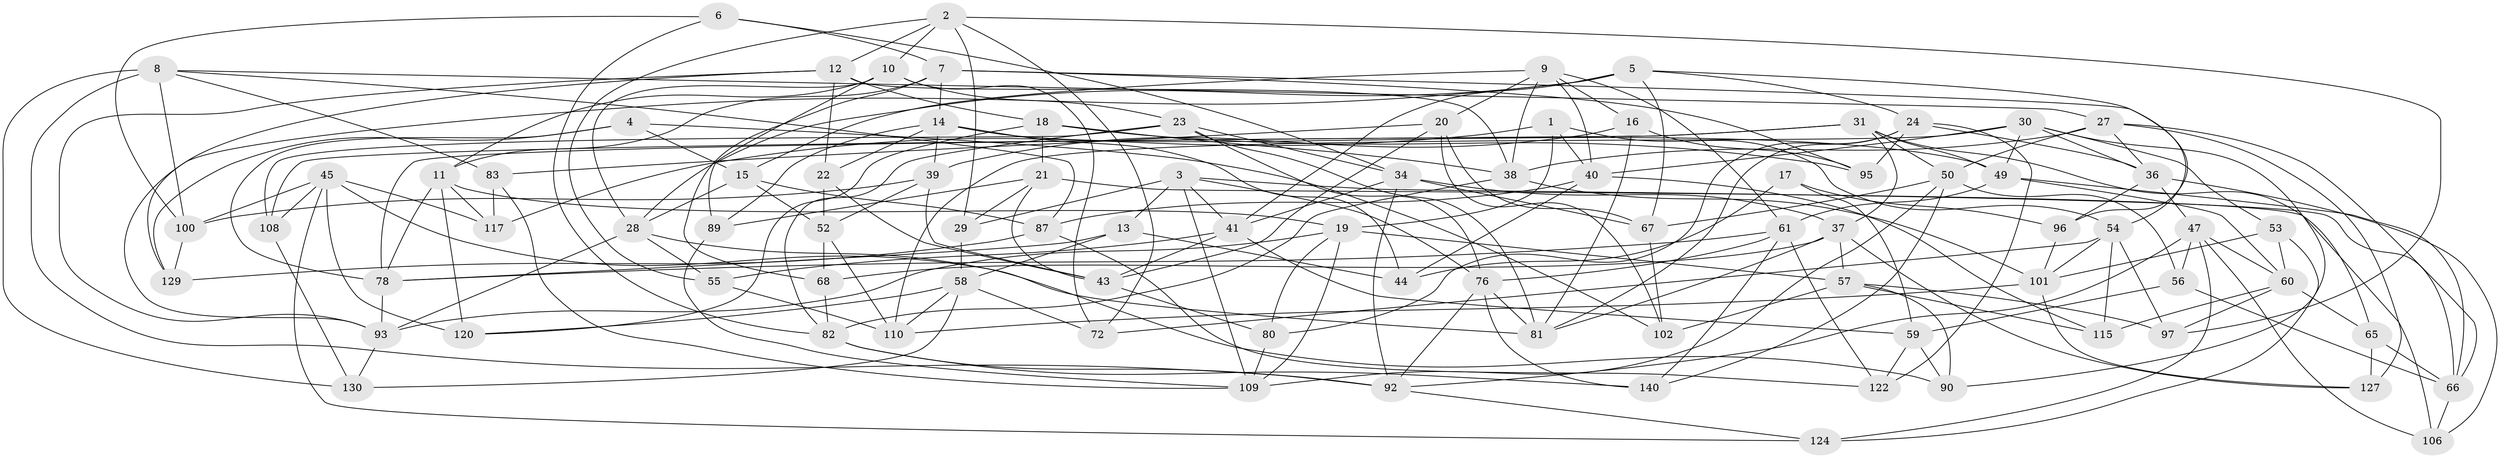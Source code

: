 // Generated by graph-tools (version 1.1) at 2025/24/03/03/25 07:24:26]
// undirected, 87 vertices, 221 edges
graph export_dot {
graph [start="1"]
  node [color=gray90,style=filled];
  1;
  2 [super="+25"];
  3 [super="+62"];
  4;
  5 [super="+111"];
  6;
  7 [super="+86"];
  8 [super="+26"];
  9 [super="+73"];
  10 [super="+64"];
  11 [super="+125"];
  12 [super="+48"];
  13;
  14 [super="+63"];
  15 [super="+35"];
  16;
  17;
  18 [super="+113"];
  19 [super="+88"];
  20 [super="+98"];
  21 [super="+133"];
  22;
  23 [super="+126"];
  24 [super="+74"];
  27 [super="+42"];
  28 [super="+32"];
  29;
  30 [super="+33"];
  31 [super="+46"];
  34 [super="+91"];
  36 [super="+94"];
  37 [super="+121"];
  38 [super="+71"];
  39 [super="+70"];
  40 [super="+135"];
  41 [super="+134"];
  43 [super="+51"];
  44;
  45 [super="+123"];
  47 [super="+119"];
  49 [super="+107"];
  50 [super="+105"];
  52 [super="+118"];
  53;
  54 [super="+131"];
  55;
  56;
  57 [super="+77"];
  58 [super="+132"];
  59 [super="+75"];
  60 [super="+103"];
  61 [super="+85"];
  65;
  66 [super="+137"];
  67 [super="+69"];
  68;
  72;
  76 [super="+84"];
  78 [super="+79"];
  80;
  81 [super="+112"];
  82 [super="+138"];
  83;
  87 [super="+128"];
  89;
  90;
  92 [super="+139"];
  93 [super="+99"];
  95;
  96;
  97;
  100 [super="+114"];
  101 [super="+104"];
  102;
  106;
  108;
  109 [super="+136"];
  110 [super="+116"];
  115;
  117;
  120;
  122;
  124;
  127;
  129;
  130;
  140;
  1 -- 54;
  1 -- 40;
  1 -- 117;
  1 -- 19;
  2 -- 10;
  2 -- 29;
  2 -- 72;
  2 -- 97;
  2 -- 12;
  2 -- 55;
  3 -- 13;
  3 -- 109;
  3 -- 66;
  3 -- 29;
  3 -- 76;
  3 -- 41;
  4 -- 78;
  4 -- 102;
  4 -- 129;
  4 -- 15;
  5 -- 28;
  5 -- 96;
  5 -- 24;
  5 -- 67;
  5 -- 93;
  5 -- 41;
  6 -- 34;
  6 -- 7;
  6 -- 100;
  6 -- 82;
  7 -- 11;
  7 -- 95;
  7 -- 54;
  7 -- 68;
  7 -- 14;
  8 -- 83;
  8 -- 130;
  8 -- 100;
  8 -- 27;
  8 -- 92;
  8 -- 87;
  9 -- 40;
  9 -- 15;
  9 -- 61;
  9 -- 16;
  9 -- 20;
  9 -- 38;
  10 -- 89;
  10 -- 11;
  10 -- 72;
  10 -- 28;
  10 -- 23;
  11 -- 120;
  11 -- 117;
  11 -- 78;
  11 -- 19;
  12 -- 38;
  12 -- 129;
  12 -- 18;
  12 -- 22;
  12 -- 93;
  13 -- 44;
  13 -- 58;
  13 -- 78;
  14 -- 44;
  14 -- 89;
  14 -- 49;
  14 -- 22;
  14 -- 39;
  15 -- 52;
  15 -- 87 [weight=2];
  15 -- 28;
  16 -- 81;
  16 -- 95;
  16 -- 39;
  17 -- 59 [weight=2];
  17 -- 96;
  17 -- 44;
  18 -- 95;
  18 -- 120;
  18 -- 21 [weight=2];
  18 -- 38;
  19 -- 80;
  19 -- 93;
  19 -- 57;
  19 -- 109;
  20 -- 67 [weight=2];
  20 -- 102;
  20 -- 43;
  20 -- 83;
  21 -- 29;
  21 -- 106;
  21 -- 89;
  21 -- 43;
  22 -- 52;
  22 -- 43;
  23 -- 108;
  23 -- 76;
  23 -- 81;
  23 -- 34;
  23 -- 82;
  24 -- 80;
  24 -- 95;
  24 -- 36;
  24 -- 122;
  24 -- 81;
  27 -- 127;
  27 -- 38;
  27 -- 50;
  27 -- 66;
  27 -- 36;
  28 -- 55;
  28 -- 93;
  28 -- 90;
  29 -- 58;
  30 -- 36;
  30 -- 53;
  30 -- 49;
  30 -- 40;
  30 -- 90;
  30 -- 110;
  31 -- 65;
  31 -- 78;
  31 -- 50;
  31 -- 108;
  31 -- 49;
  31 -- 37;
  34 -- 92;
  34 -- 67;
  34 -- 41;
  34 -- 37;
  36 -- 96;
  36 -- 47;
  36 -- 106;
  37 -- 68;
  37 -- 127;
  37 -- 81;
  37 -- 57;
  38 -- 101;
  38 -- 82;
  39 -- 100 [weight=2];
  39 -- 52;
  39 -- 43;
  40 -- 87;
  40 -- 115;
  40 -- 44;
  41 -- 43;
  41 -- 55;
  41 -- 59;
  43 -- 80;
  45 -- 120;
  45 -- 124;
  45 -- 100;
  45 -- 117;
  45 -- 108;
  45 -- 81;
  47 -- 106;
  47 -- 124;
  47 -- 56;
  47 -- 60;
  47 -- 92;
  49 -- 61;
  49 -- 60;
  49 -- 66;
  50 -- 140;
  50 -- 56;
  50 -- 109;
  50 -- 67;
  52 -- 68;
  52 -- 110 [weight=2];
  53 -- 124;
  53 -- 60;
  53 -- 101;
  54 -- 97;
  54 -- 72;
  54 -- 115;
  54 -- 101;
  55 -- 110;
  56 -- 59;
  56 -- 66;
  57 -- 115;
  57 -- 97;
  57 -- 90;
  57 -- 102;
  58 -- 130;
  58 -- 110;
  58 -- 120;
  58 -- 72;
  59 -- 90;
  59 -- 122;
  60 -- 115;
  60 -- 65;
  60 -- 97;
  61 -- 140;
  61 -- 122;
  61 -- 78;
  61 -- 76;
  65 -- 127;
  65 -- 66;
  66 -- 106;
  67 -- 102;
  68 -- 82;
  76 -- 92;
  76 -- 140;
  76 -- 81;
  78 -- 93;
  80 -- 109;
  82 -- 140;
  82 -- 92;
  83 -- 117;
  83 -- 109;
  87 -- 129;
  87 -- 122;
  89 -- 109;
  92 -- 124;
  93 -- 130;
  96 -- 101;
  100 -- 129;
  101 -- 127;
  101 -- 110;
  108 -- 130;
}

